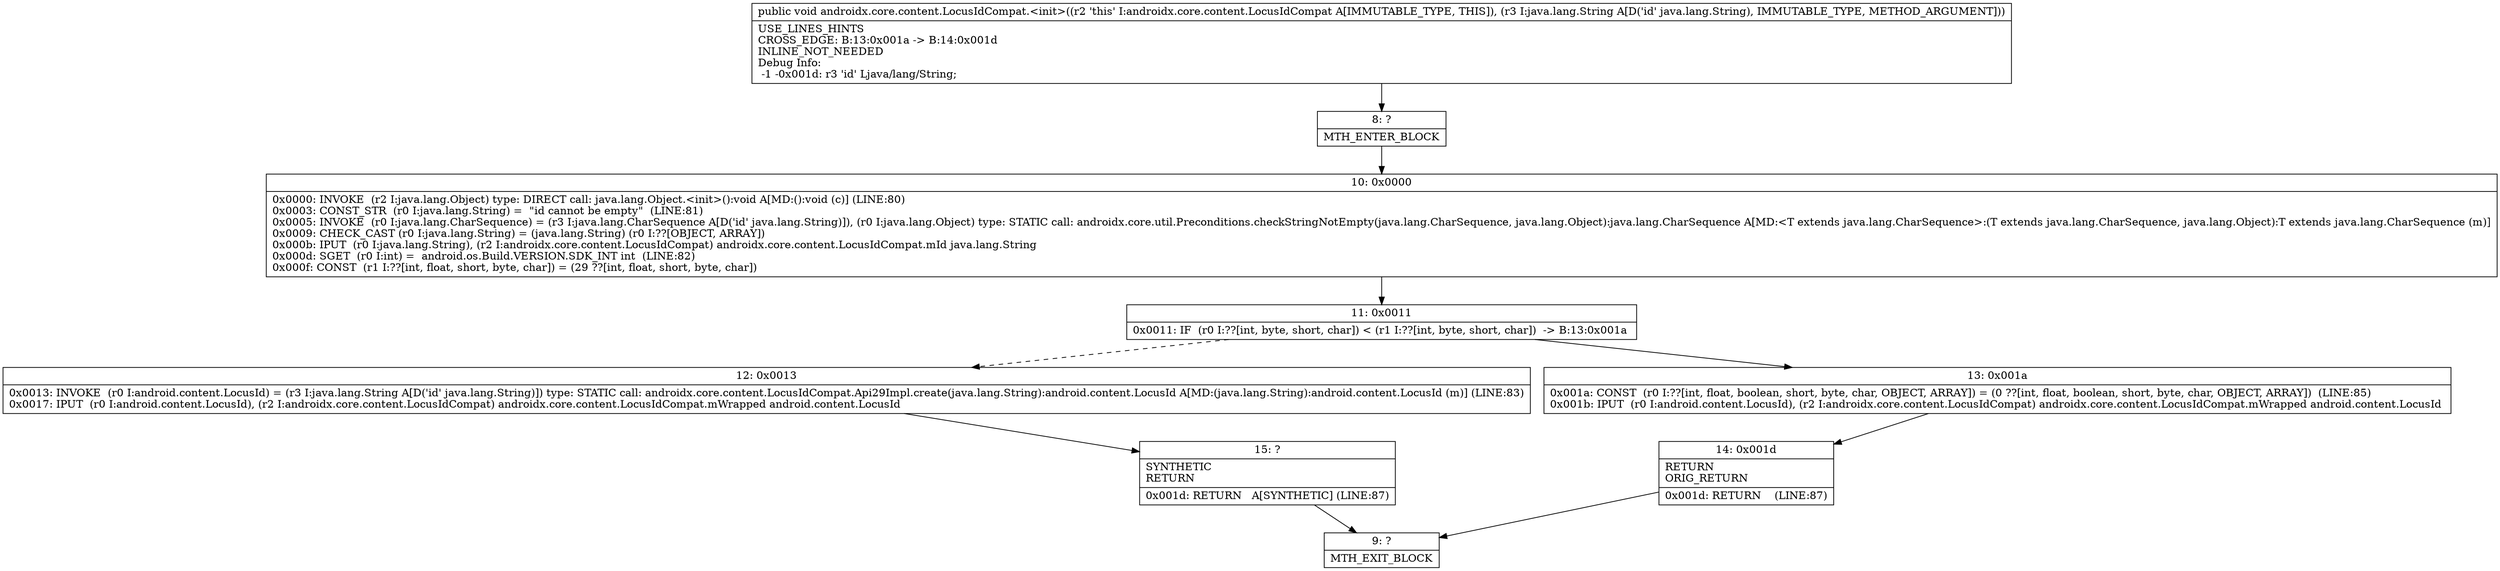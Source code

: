 digraph "CFG forandroidx.core.content.LocusIdCompat.\<init\>(Ljava\/lang\/String;)V" {
Node_8 [shape=record,label="{8\:\ ?|MTH_ENTER_BLOCK\l}"];
Node_10 [shape=record,label="{10\:\ 0x0000|0x0000: INVOKE  (r2 I:java.lang.Object) type: DIRECT call: java.lang.Object.\<init\>():void A[MD:():void (c)] (LINE:80)\l0x0003: CONST_STR  (r0 I:java.lang.String) =  \"id cannot be empty\"  (LINE:81)\l0x0005: INVOKE  (r0 I:java.lang.CharSequence) = (r3 I:java.lang.CharSequence A[D('id' java.lang.String)]), (r0 I:java.lang.Object) type: STATIC call: androidx.core.util.Preconditions.checkStringNotEmpty(java.lang.CharSequence, java.lang.Object):java.lang.CharSequence A[MD:\<T extends java.lang.CharSequence\>:(T extends java.lang.CharSequence, java.lang.Object):T extends java.lang.CharSequence (m)]\l0x0009: CHECK_CAST (r0 I:java.lang.String) = (java.lang.String) (r0 I:??[OBJECT, ARRAY]) \l0x000b: IPUT  (r0 I:java.lang.String), (r2 I:androidx.core.content.LocusIdCompat) androidx.core.content.LocusIdCompat.mId java.lang.String \l0x000d: SGET  (r0 I:int) =  android.os.Build.VERSION.SDK_INT int  (LINE:82)\l0x000f: CONST  (r1 I:??[int, float, short, byte, char]) = (29 ??[int, float, short, byte, char]) \l}"];
Node_11 [shape=record,label="{11\:\ 0x0011|0x0011: IF  (r0 I:??[int, byte, short, char]) \< (r1 I:??[int, byte, short, char])  \-\> B:13:0x001a \l}"];
Node_12 [shape=record,label="{12\:\ 0x0013|0x0013: INVOKE  (r0 I:android.content.LocusId) = (r3 I:java.lang.String A[D('id' java.lang.String)]) type: STATIC call: androidx.core.content.LocusIdCompat.Api29Impl.create(java.lang.String):android.content.LocusId A[MD:(java.lang.String):android.content.LocusId (m)] (LINE:83)\l0x0017: IPUT  (r0 I:android.content.LocusId), (r2 I:androidx.core.content.LocusIdCompat) androidx.core.content.LocusIdCompat.mWrapped android.content.LocusId \l}"];
Node_15 [shape=record,label="{15\:\ ?|SYNTHETIC\lRETURN\l|0x001d: RETURN   A[SYNTHETIC] (LINE:87)\l}"];
Node_9 [shape=record,label="{9\:\ ?|MTH_EXIT_BLOCK\l}"];
Node_13 [shape=record,label="{13\:\ 0x001a|0x001a: CONST  (r0 I:??[int, float, boolean, short, byte, char, OBJECT, ARRAY]) = (0 ??[int, float, boolean, short, byte, char, OBJECT, ARRAY])  (LINE:85)\l0x001b: IPUT  (r0 I:android.content.LocusId), (r2 I:androidx.core.content.LocusIdCompat) androidx.core.content.LocusIdCompat.mWrapped android.content.LocusId \l}"];
Node_14 [shape=record,label="{14\:\ 0x001d|RETURN\lORIG_RETURN\l|0x001d: RETURN    (LINE:87)\l}"];
MethodNode[shape=record,label="{public void androidx.core.content.LocusIdCompat.\<init\>((r2 'this' I:androidx.core.content.LocusIdCompat A[IMMUTABLE_TYPE, THIS]), (r3 I:java.lang.String A[D('id' java.lang.String), IMMUTABLE_TYPE, METHOD_ARGUMENT]))  | USE_LINES_HINTS\lCROSS_EDGE: B:13:0x001a \-\> B:14:0x001d\lINLINE_NOT_NEEDED\lDebug Info:\l  \-1 \-0x001d: r3 'id' Ljava\/lang\/String;\l}"];
MethodNode -> Node_8;Node_8 -> Node_10;
Node_10 -> Node_11;
Node_11 -> Node_12[style=dashed];
Node_11 -> Node_13;
Node_12 -> Node_15;
Node_15 -> Node_9;
Node_13 -> Node_14;
Node_14 -> Node_9;
}

